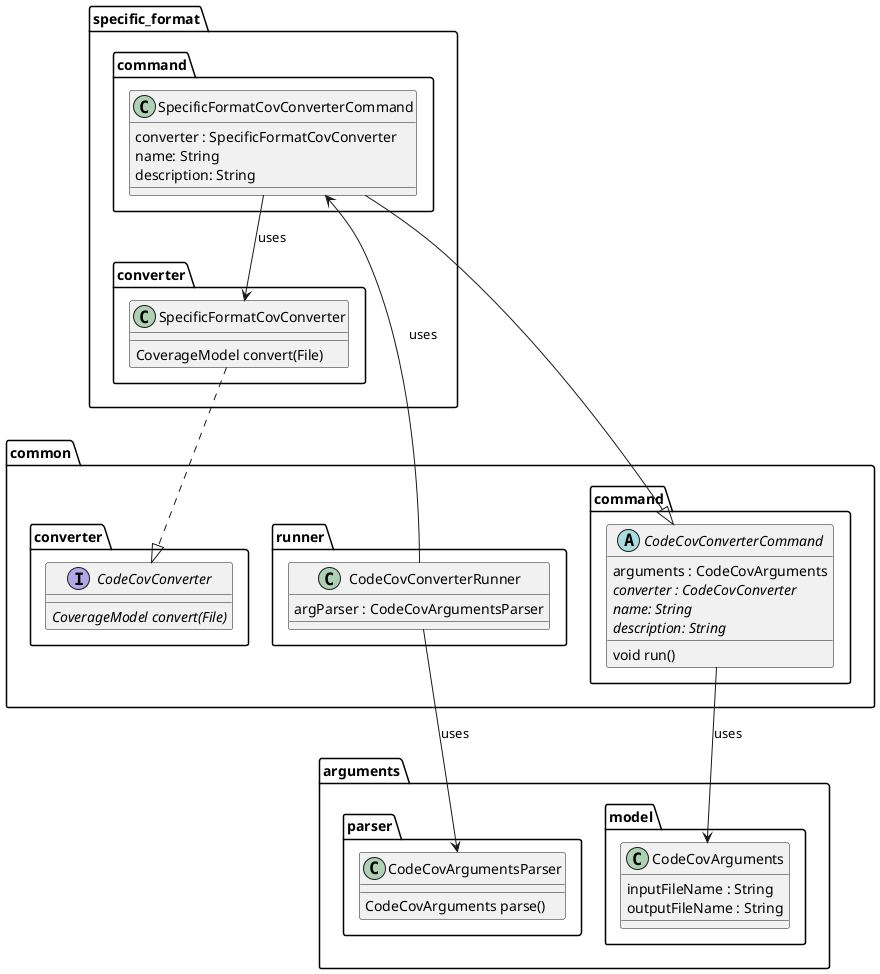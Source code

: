 @startuml codecov_class_diagram

package arguments {
    package model {
        class CodeCovArguments {
            inputFileName : String
            outputFileName : String
        }
    }

    package parser {
        class CodeCovArgumentsParser {
            CodeCovArguments parse()
        }
    }
}

package common {
    package command {
        abstract CodeCovConverterCommand {
            arguments : CodeCovArguments
            {abstract} converter : CodeCovConverter
            {abstract} name: String
            {abstract} description: String
            void run()
        }
    }

    package converter {
        interface CodeCovConverter {
            {abstract} CoverageModel convert(File)
        }
    }


    package runner {
        class CodeCovConverterRunner {
            argParser : CodeCovArgumentsParser
        }
    }
}

package specific_format {
    package converter as specific_format.converter {
        class SpecificFormatCovConverter {
            CoverageModel convert(File)
        }
    }

    package command as specific_format.command {
        class SpecificFormatCovConverterCommand {
            converter : SpecificFormatCovConverter
            name: String
            description: String
        }
    }
}


CodeCovConverterRunner -left-> SpecificFormatCovConverterCommand : uses
CodeCovConverterRunner --> CodeCovArgumentsParser : uses

SpecificFormatCovConverterCommand --> SpecificFormatCovConverter : uses
SpecificFormatCovConverterCommand --|> CodeCovConverterCommand

SpecificFormatCovConverter ..|> CodeCovConverter

CodeCovConverterCommand --> CodeCovArguments : uses


@enduml